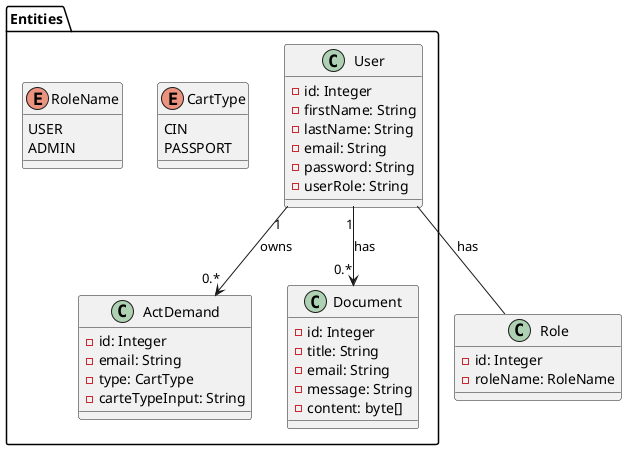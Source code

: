 @startuml
package "Entities" {
    class ActDemand {
        - id: Integer
        - email: String
        - type: CartType
        - carteTypeInput: String
    }

    class User {
        - id: Integer
        - firstName: String
        - lastName: String
        - email: String
        - password: String
        - userRole: String
    }

    class Document {
        - id: Integer
        - title: String
        - email: String
        - message: String
        - content: byte[]
    }

    enum CartType {
        CIN
        PASSPORT
    }

    enum RoleName {
        USER
        ADMIN
    }
}

class Role {
    - id: Integer
    - roleName: RoleName
}

User "1" --> "0.*" ActDemand : owns
User "1" --> "0.*" Document : has

User -- Role : has
@enduml
